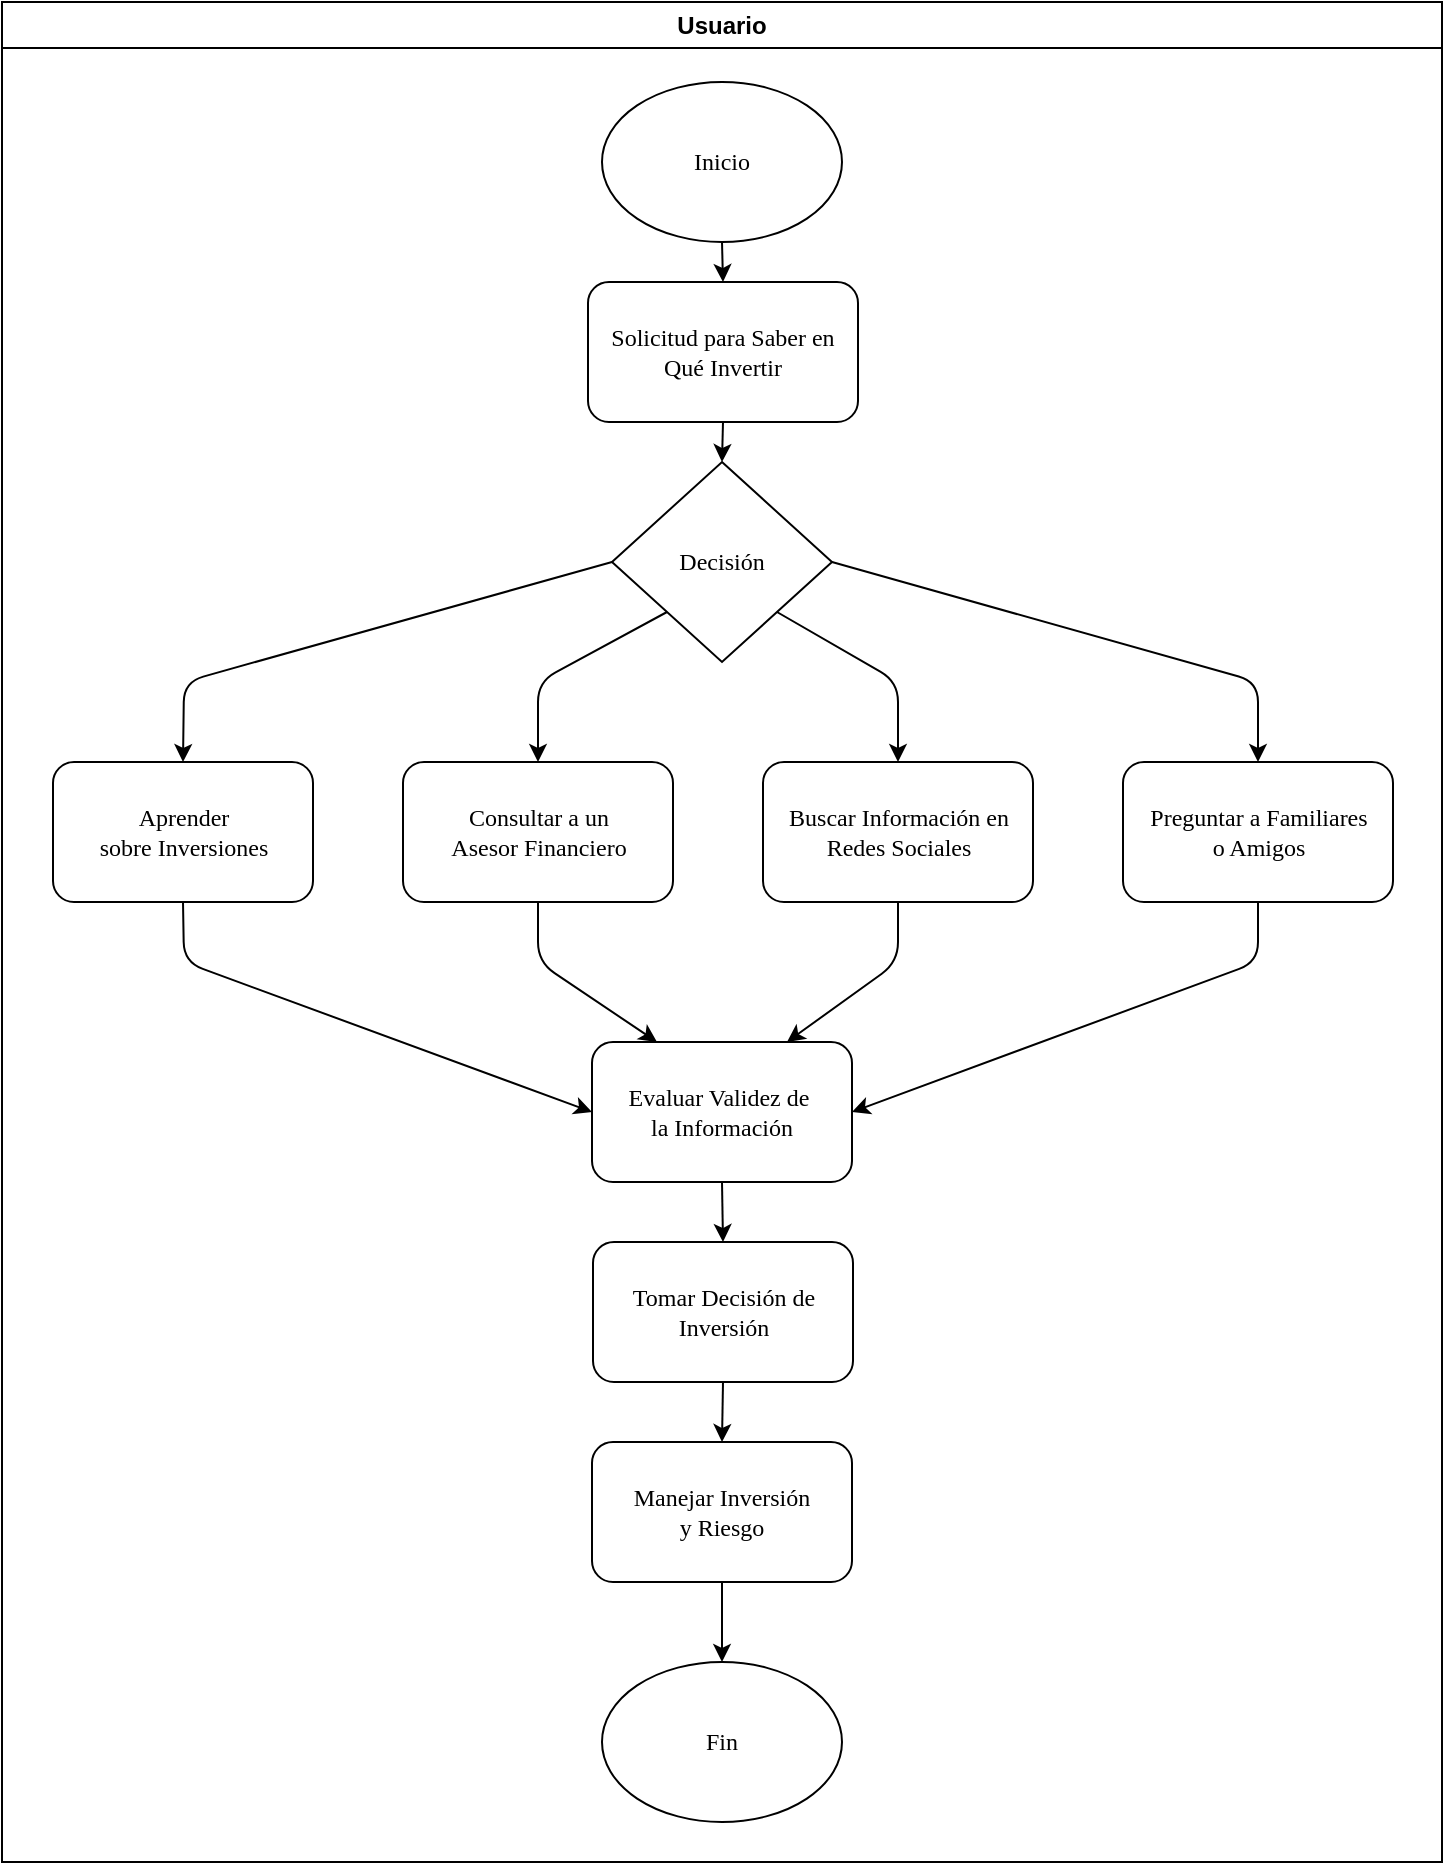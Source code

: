 <mxfile>
    <diagram id="d3jTm-r_jnEw1nLcdMp0" name="Page-1">
        <mxGraphModel dx="1514" dy="978" grid="1" gridSize="10" guides="1" tooltips="1" connect="1" arrows="1" fold="1" page="1" pageScale="1" pageWidth="850" pageHeight="1100" math="0" shadow="0">
            <root>
                <mxCell id="0"/>
                <mxCell id="1" parent="0"/>
                <mxCell id="42" value="Usuario" style="swimlane;whiteSpace=wrap;html=1;" parent="1" vertex="1">
                    <mxGeometry x="65" y="80" width="720" height="930" as="geometry"/>
                </mxCell>
                <mxCell id="57" style="edgeStyle=none;html=1;exitX=0.5;exitY=1;exitDx=0;exitDy=0;entryX=0.5;entryY=0;entryDx=0;entryDy=0;" parent="42" source="2" target="5" edge="1">
                    <mxGeometry relative="1" as="geometry"/>
                </mxCell>
                <mxCell id="2" value="&lt;font face=&quot;Times New Roman&quot;&gt;Inicio&lt;/font&gt;" style="ellipse;whiteSpace=wrap;html=1;" parent="42" vertex="1">
                    <mxGeometry x="300" y="40" width="120" height="80" as="geometry"/>
                </mxCell>
                <mxCell id="60" style="edgeStyle=none;html=1;exitX=0.5;exitY=1;exitDx=0;exitDy=0;entryX=0.5;entryY=0;entryDx=0;entryDy=0;" edge="1" parent="42" source="5" target="24">
                    <mxGeometry relative="1" as="geometry"/>
                </mxCell>
                <mxCell id="5" value="Solicitud para Saber en Qué Invertir" style="rounded=1;whiteSpace=wrap;html=1;fontFamily=Times New Roman;" parent="42" vertex="1">
                    <mxGeometry x="293" y="140" width="135" height="70" as="geometry"/>
                </mxCell>
                <mxCell id="76" style="edgeStyle=none;html=1;exitX=0;exitY=1;exitDx=0;exitDy=0;entryX=0.5;entryY=0;entryDx=0;entryDy=0;" edge="1" parent="42" source="24" target="62">
                    <mxGeometry relative="1" as="geometry">
                        <Array as="points">
                            <mxPoint x="268" y="340"/>
                        </Array>
                    </mxGeometry>
                </mxCell>
                <mxCell id="77" style="edgeStyle=none;html=1;exitX=1;exitY=1;exitDx=0;exitDy=0;entryX=0.5;entryY=0;entryDx=0;entryDy=0;" edge="1" parent="42" source="24" target="63">
                    <mxGeometry relative="1" as="geometry">
                        <Array as="points">
                            <mxPoint x="448" y="340"/>
                        </Array>
                    </mxGeometry>
                </mxCell>
                <mxCell id="78" style="edgeStyle=none;html=1;exitX=0;exitY=0.5;exitDx=0;exitDy=0;entryX=0.5;entryY=0;entryDx=0;entryDy=0;" edge="1" parent="42" source="24" target="61">
                    <mxGeometry relative="1" as="geometry">
                        <Array as="points">
                            <mxPoint x="91" y="340"/>
                        </Array>
                    </mxGeometry>
                </mxCell>
                <mxCell id="79" style="edgeStyle=none;html=1;exitX=1;exitY=0.5;exitDx=0;exitDy=0;entryX=0.5;entryY=0;entryDx=0;entryDy=0;" edge="1" parent="42" source="24" target="75">
                    <mxGeometry relative="1" as="geometry">
                        <Array as="points">
                            <mxPoint x="628" y="340"/>
                        </Array>
                    </mxGeometry>
                </mxCell>
                <mxCell id="24" value="Decisión" style="rhombus;whiteSpace=wrap;html=1;fontFamily=Times New Roman;" parent="42" vertex="1">
                    <mxGeometry x="305" y="230" width="110" height="100" as="geometry"/>
                </mxCell>
                <mxCell id="81" style="edgeStyle=none;html=1;exitX=0.5;exitY=1;exitDx=0;exitDy=0;entryX=0;entryY=0.5;entryDx=0;entryDy=0;" edge="1" parent="42" source="61" target="80">
                    <mxGeometry relative="1" as="geometry">
                        <Array as="points">
                            <mxPoint x="91" y="480"/>
                        </Array>
                    </mxGeometry>
                </mxCell>
                <mxCell id="61" value="Aprender &lt;br&gt;sobre Inversiones" style="rounded=1;whiteSpace=wrap;html=1;fontFamily=Times New Roman;" vertex="1" parent="42">
                    <mxGeometry x="25.5" y="380" width="130" height="70" as="geometry"/>
                </mxCell>
                <mxCell id="83" style="edgeStyle=none;html=1;exitX=0.5;exitY=1;exitDx=0;exitDy=0;entryX=0.25;entryY=0;entryDx=0;entryDy=0;" edge="1" parent="42" source="62" target="80">
                    <mxGeometry relative="1" as="geometry">
                        <Array as="points">
                            <mxPoint x="268" y="480"/>
                        </Array>
                    </mxGeometry>
                </mxCell>
                <mxCell id="62" value="Consultar a un&lt;br&gt;Asesor Financiero" style="rounded=1;whiteSpace=wrap;html=1;fontFamily=Times New Roman;" vertex="1" parent="42">
                    <mxGeometry x="200.5" y="380" width="135" height="70" as="geometry"/>
                </mxCell>
                <mxCell id="84" style="edgeStyle=none;html=1;exitX=0.5;exitY=1;exitDx=0;exitDy=0;entryX=0.75;entryY=0;entryDx=0;entryDy=0;" edge="1" parent="42" source="63" target="80">
                    <mxGeometry relative="1" as="geometry">
                        <Array as="points">
                            <mxPoint x="448" y="480"/>
                        </Array>
                    </mxGeometry>
                </mxCell>
                <mxCell id="63" value="Buscar Información en Redes Sociales" style="rounded=1;whiteSpace=wrap;html=1;fontFamily=Times New Roman;" vertex="1" parent="42">
                    <mxGeometry x="380.5" y="380" width="135" height="70" as="geometry"/>
                </mxCell>
                <mxCell id="82" style="edgeStyle=none;html=1;exitX=0.5;exitY=1;exitDx=0;exitDy=0;entryX=1;entryY=0.5;entryDx=0;entryDy=0;" edge="1" parent="42" source="75" target="80">
                    <mxGeometry relative="1" as="geometry">
                        <Array as="points">
                            <mxPoint x="628" y="480"/>
                        </Array>
                    </mxGeometry>
                </mxCell>
                <mxCell id="75" value="Preguntar a Familiares &lt;br&gt;o Amigos" style="rounded=1;whiteSpace=wrap;html=1;fontFamily=Times New Roman;" vertex="1" parent="42">
                    <mxGeometry x="560.5" y="380" width="135" height="70" as="geometry"/>
                </mxCell>
                <mxCell id="86" style="edgeStyle=none;html=1;exitX=0.5;exitY=1;exitDx=0;exitDy=0;entryX=0.5;entryY=0;entryDx=0;entryDy=0;" edge="1" parent="42" source="80" target="85">
                    <mxGeometry relative="1" as="geometry"/>
                </mxCell>
                <mxCell id="80" value="Evaluar Validez de&amp;nbsp;&lt;br&gt;la Información" style="rounded=1;whiteSpace=wrap;html=1;fontFamily=Times New Roman;" vertex="1" parent="42">
                    <mxGeometry x="295" y="520" width="130" height="70" as="geometry"/>
                </mxCell>
                <mxCell id="4" value="&lt;font face=&quot;Times New Roman&quot;&gt;Fin&lt;/font&gt;" style="ellipse;whiteSpace=wrap;html=1;" parent="42" vertex="1">
                    <mxGeometry x="300" y="830" width="120" height="80" as="geometry"/>
                </mxCell>
                <mxCell id="90" style="edgeStyle=none;html=1;exitX=0.5;exitY=1;exitDx=0;exitDy=0;entryX=0.5;entryY=0;entryDx=0;entryDy=0;" edge="1" parent="42" source="85" target="89">
                    <mxGeometry relative="1" as="geometry"/>
                </mxCell>
                <mxCell id="85" value="Tomar Decisión de&lt;br&gt;Inversión" style="rounded=1;whiteSpace=wrap;html=1;fontFamily=Times New Roman;" vertex="1" parent="42">
                    <mxGeometry x="295.5" y="620" width="130" height="70" as="geometry"/>
                </mxCell>
                <mxCell id="91" style="edgeStyle=none;html=1;exitX=0.5;exitY=1;exitDx=0;exitDy=0;entryX=0.5;entryY=0;entryDx=0;entryDy=0;" edge="1" parent="42" source="89" target="4">
                    <mxGeometry relative="1" as="geometry"/>
                </mxCell>
                <mxCell id="89" value="Manejar Inversión&lt;br&gt;y Riesgo" style="rounded=1;whiteSpace=wrap;html=1;fontFamily=Times New Roman;" vertex="1" parent="42">
                    <mxGeometry x="295" y="720" width="130" height="70" as="geometry"/>
                </mxCell>
            </root>
        </mxGraphModel>
    </diagram>
</mxfile>